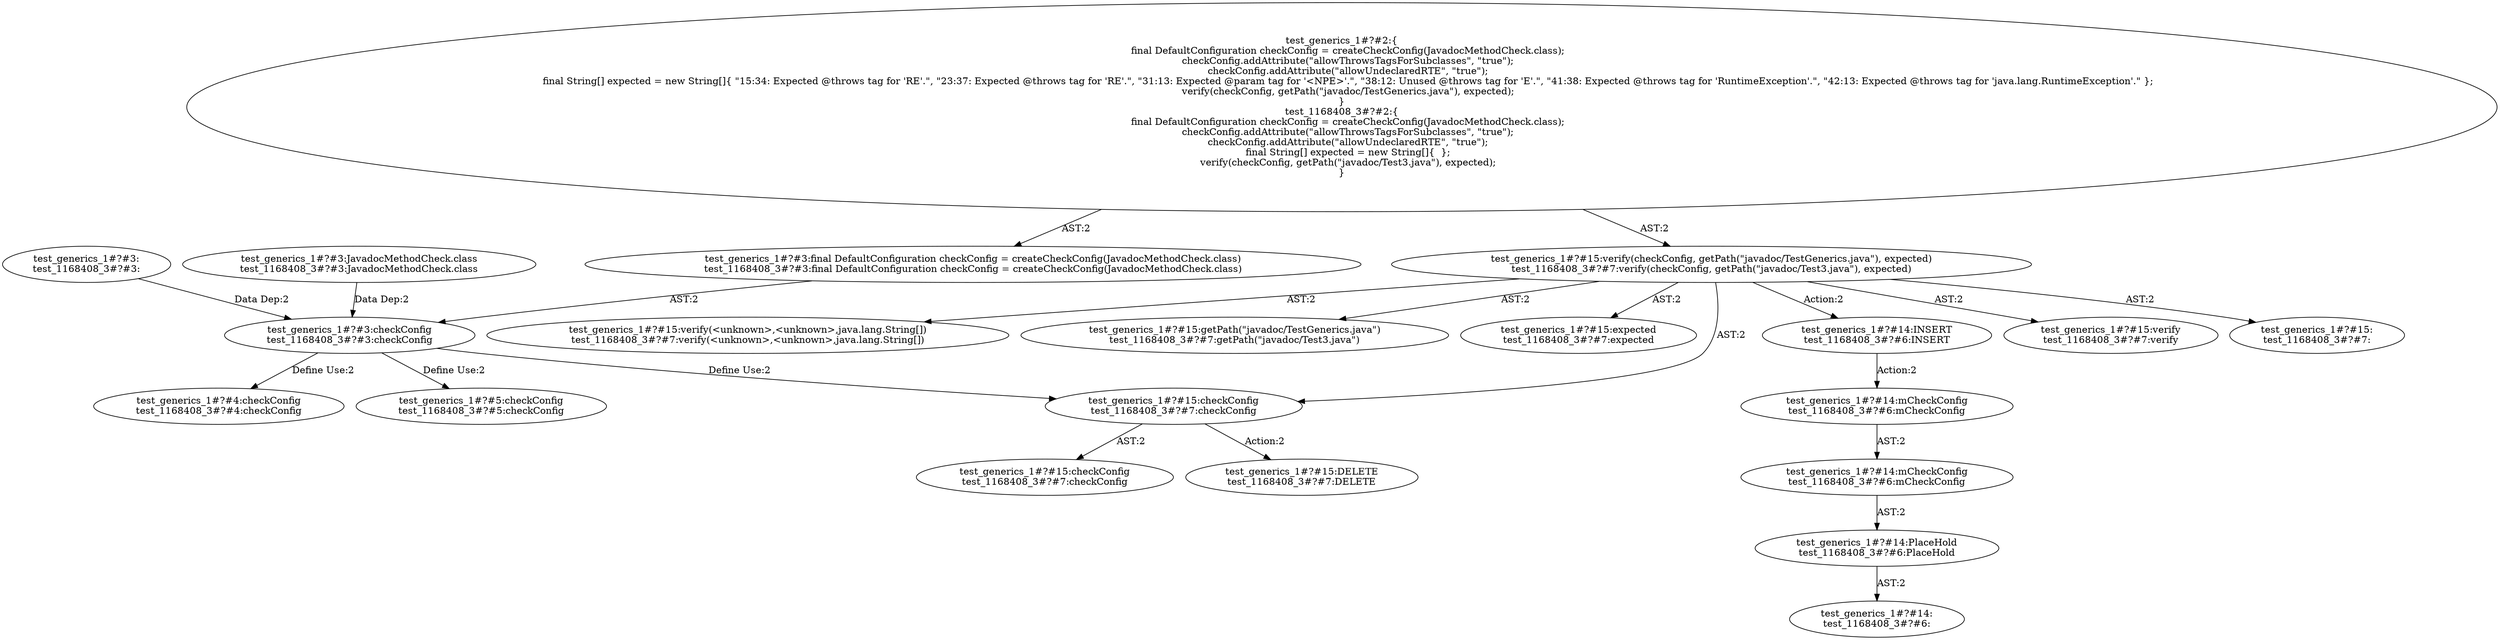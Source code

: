 digraph "Pattern" {
0 [label="test_generics_1#?#15:DELETE
test_1168408_3#?#7:DELETE" shape=ellipse]
1 [label="test_generics_1#?#15:checkConfig
test_1168408_3#?#7:checkConfig" shape=ellipse]
2 [label="test_generics_1#?#3:checkConfig
test_1168408_3#?#3:checkConfig" shape=ellipse]
3 [label="test_generics_1#?#3:final DefaultConfiguration checkConfig = createCheckConfig(JavadocMethodCheck.class)
test_1168408_3#?#3:final DefaultConfiguration checkConfig = createCheckConfig(JavadocMethodCheck.class)" shape=ellipse]
4 [label="test_generics_1#?#3:
test_1168408_3#?#3:" shape=ellipse]
5 [label="test_generics_1#?#3:JavadocMethodCheck.class
test_1168408_3#?#3:JavadocMethodCheck.class" shape=ellipse]
6 [label="test_generics_1#?#4:checkConfig
test_1168408_3#?#4:checkConfig" shape=ellipse]
7 [label="test_generics_1#?#5:checkConfig
test_1168408_3#?#5:checkConfig" shape=ellipse]
8 [label="test_generics_1#?#15:verify(checkConfig, getPath(\"javadoc/TestGenerics.java\"), expected)
test_1168408_3#?#7:verify(checkConfig, getPath(\"javadoc/Test3.java\"), expected)" shape=ellipse]
9 [label="test_generics_1#?#2:\{
    final DefaultConfiguration checkConfig = createCheckConfig(JavadocMethodCheck.class);
    checkConfig.addAttribute(\"allowThrowsTagsForSubclasses\", \"true\");
    checkConfig.addAttribute(\"allowUndeclaredRTE\", \"true\");
    final String[] expected = new String[]\{ \"15:34: Expected @throws tag for 'RE'.\", \"23:37: Expected @throws tag for 'RE'.\", \"31:13: Expected @param tag for '<NPE>'.\", \"38:12: Unused @throws tag for 'E'.\", \"41:38: Expected @throws tag for 'RuntimeException'.\", \"42:13: Expected @throws tag for 'java.lang.RuntimeException'.\" \};
    verify(checkConfig, getPath(\"javadoc/TestGenerics.java\"), expected);
\}
test_1168408_3#?#2:\{
    final DefaultConfiguration checkConfig = createCheckConfig(JavadocMethodCheck.class);
    checkConfig.addAttribute(\"allowThrowsTagsForSubclasses\", \"true\");
    checkConfig.addAttribute(\"allowUndeclaredRTE\", \"true\");
    final String[] expected = new String[]\{  \};
    verify(checkConfig, getPath(\"javadoc/Test3.java\"), expected);
\}" shape=ellipse]
10 [label="test_generics_1#?#15:verify
test_1168408_3#?#7:verify" shape=ellipse]
11 [label="test_generics_1#?#15:
test_1168408_3#?#7:" shape=ellipse]
12 [label="test_generics_1#?#15:verify(<unknown>,<unknown>,java.lang.String[])
test_1168408_3#?#7:verify(<unknown>,<unknown>,java.lang.String[])" shape=ellipse]
13 [label="test_generics_1#?#15:getPath(\"javadoc/TestGenerics.java\")
test_1168408_3#?#7:getPath(\"javadoc/Test3.java\")" shape=ellipse]
14 [label="test_generics_1#?#15:expected
test_1168408_3#?#7:expected" shape=ellipse]
15 [label="test_generics_1#?#14:INSERT
test_1168408_3#?#6:INSERT" shape=ellipse]
16 [label="test_generics_1#?#14:mCheckConfig
test_1168408_3#?#6:mCheckConfig" shape=ellipse]
17 [label="test_generics_1#?#14:mCheckConfig
test_1168408_3#?#6:mCheckConfig" shape=ellipse]
18 [label="test_generics_1#?#14:PlaceHold
test_1168408_3#?#6:PlaceHold" shape=ellipse]
19 [label="test_generics_1#?#14:
test_1168408_3#?#6:" shape=ellipse]
20 [label="test_generics_1#?#15:checkConfig
test_1168408_3#?#7:checkConfig" shape=ellipse]
1 -> 0 [label="Action:2"];
1 -> 20 [label="AST:2"];
2 -> 1 [label="Define Use:2"];
2 -> 6 [label="Define Use:2"];
2 -> 7 [label="Define Use:2"];
3 -> 2 [label="AST:2"];
4 -> 2 [label="Data Dep:2"];
5 -> 2 [label="Data Dep:2"];
8 -> 1 [label="AST:2"];
8 -> 10 [label="AST:2"];
8 -> 11 [label="AST:2"];
8 -> 12 [label="AST:2"];
8 -> 13 [label="AST:2"];
8 -> 14 [label="AST:2"];
8 -> 15 [label="Action:2"];
9 -> 3 [label="AST:2"];
9 -> 8 [label="AST:2"];
15 -> 16 [label="Action:2"];
16 -> 17 [label="AST:2"];
17 -> 18 [label="AST:2"];
18 -> 19 [label="AST:2"];
}